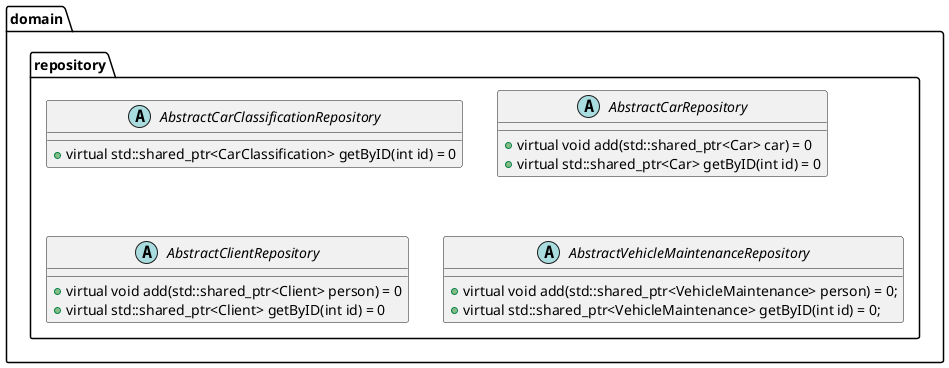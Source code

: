 @startuml
package "domain.repository" {

class AbstractCarClassificationRepository {
    +virtual std::shared_ptr<CarClassification> getByID(int id) = 0
}

abstract   AbstractCarClassificationRepository

class AbstractCarRepository {
    +virtual void add(std::shared_ptr<Car> car) = 0
    +virtual std::shared_ptr<Car> getByID(int id) = 0
}

abstract   AbstractCarRepository

class AbstractClientRepository {
    +virtual void add(std::shared_ptr<Client> person) = 0
    +virtual std::shared_ptr<Client> getByID(int id) = 0
}

abstract   AbstractClientRepository

class AbstractVehicleMaintenanceRepository {
    +virtual void add(std::shared_ptr<VehicleMaintenance> person) = 0;
    +virtual std::shared_ptr<VehicleMaintenance> getByID(int id) = 0;
}

abstract   AbstractVehicleMaintenanceRepository

}
@enduml